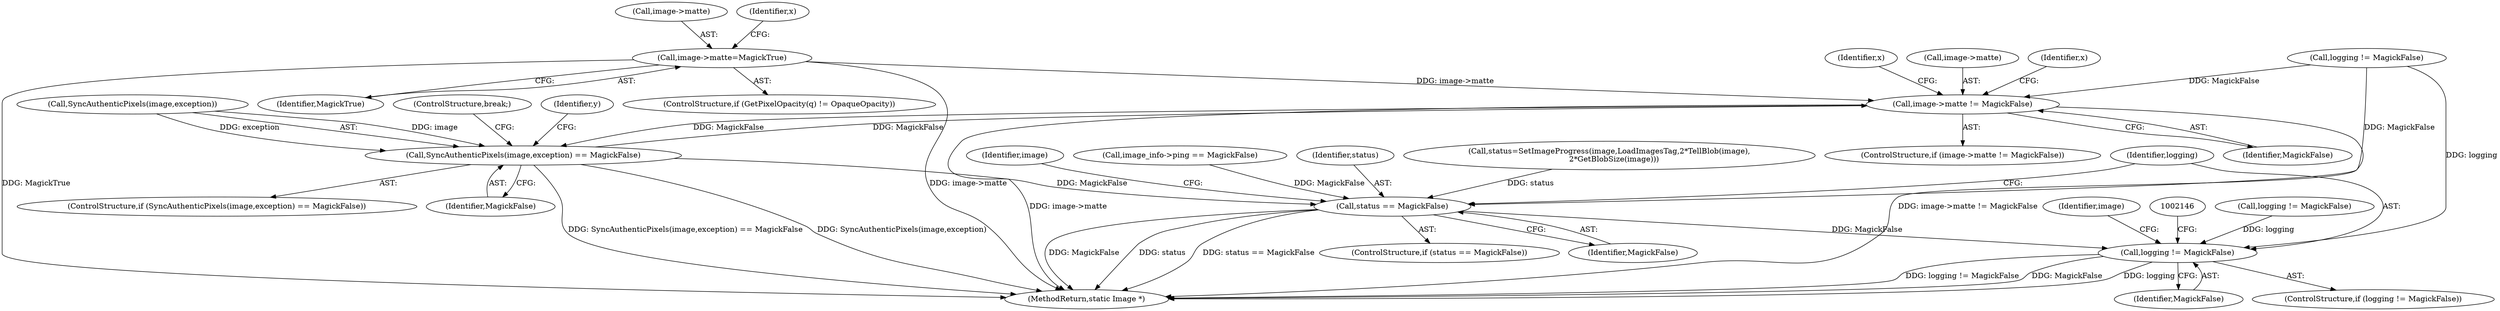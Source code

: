 digraph "0_ImageMagick_72f5c8632bff2daf3c95005f9b4cf2982786b52a@pointer" {
"1001973" [label="(Call,image->matte=MagickTrue)"];
"1001913" [label="(Call,image->matte != MagickFalse)"];
"1001979" [label="(Call,SyncAuthenticPixels(image,exception) == MagickFalse)"];
"1002135" [label="(Call,status == MagickFalse)"];
"1002142" [label="(Call,logging != MagickFalse)"];
"1001946" [label="(Identifier,x)"];
"1001978" [label="(ControlStructure,if (SyncAuthenticPixels(image,exception) == MagickFalse))"];
"1001842" [label="(Call,logging != MagickFalse)"];
"1001977" [label="(Identifier,MagickTrue)"];
"1001968" [label="(ControlStructure,if (GetPixelOpacity(q) != OpaqueOpacity))"];
"1002137" [label="(Identifier,MagickFalse)"];
"1002135" [label="(Call,status == MagickFalse)"];
"1002121" [label="(Call,status=SetImageProgress(image,LoadImagesTag,2*TellBlob(image),\n    2*GetBlobSize(image)))"];
"1001684" [label="(Call,logging != MagickFalse)"];
"1002134" [label="(ControlStructure,if (status == MagickFalse))"];
"1002154" [label="(MethodReturn,static Image *)"];
"1001914" [label="(Call,image->matte)"];
"1002140" [label="(Identifier,image)"];
"1002143" [label="(Identifier,logging)"];
"1001792" [label="(Call,image_info->ping == MagickFalse)"];
"1001920" [label="(Identifier,x)"];
"1002153" [label="(Identifier,image)"];
"1002142" [label="(Call,logging != MagickFalse)"];
"1001912" [label="(ControlStructure,if (image->matte != MagickFalse))"];
"1001885" [label="(Identifier,y)"];
"1001917" [label="(Identifier,MagickFalse)"];
"1001913" [label="(Call,image->matte != MagickFalse)"];
"1001974" [label="(Call,image->matte)"];
"1002136" [label="(Identifier,status)"];
"1001979" [label="(Call,SyncAuthenticPixels(image,exception) == MagickFalse)"];
"1001980" [label="(Call,SyncAuthenticPixels(image,exception))"];
"1002144" [label="(Identifier,MagickFalse)"];
"1001957" [label="(Identifier,x)"];
"1001973" [label="(Call,image->matte=MagickTrue)"];
"1001983" [label="(Identifier,MagickFalse)"];
"1002141" [label="(ControlStructure,if (logging != MagickFalse))"];
"1001984" [label="(ControlStructure,break;)"];
"1001973" -> "1001968"  [label="AST: "];
"1001973" -> "1001977"  [label="CFG: "];
"1001974" -> "1001973"  [label="AST: "];
"1001977" -> "1001973"  [label="AST: "];
"1001957" -> "1001973"  [label="CFG: "];
"1001973" -> "1002154"  [label="DDG: image->matte"];
"1001973" -> "1002154"  [label="DDG: MagickTrue"];
"1001973" -> "1001913"  [label="DDG: image->matte"];
"1001913" -> "1001912"  [label="AST: "];
"1001913" -> "1001917"  [label="CFG: "];
"1001914" -> "1001913"  [label="AST: "];
"1001917" -> "1001913"  [label="AST: "];
"1001920" -> "1001913"  [label="CFG: "];
"1001946" -> "1001913"  [label="CFG: "];
"1001913" -> "1002154"  [label="DDG: image->matte"];
"1001913" -> "1002154"  [label="DDG: image->matte != MagickFalse"];
"1001979" -> "1001913"  [label="DDG: MagickFalse"];
"1001842" -> "1001913"  [label="DDG: MagickFalse"];
"1001913" -> "1001979"  [label="DDG: MagickFalse"];
"1001979" -> "1001978"  [label="AST: "];
"1001979" -> "1001983"  [label="CFG: "];
"1001980" -> "1001979"  [label="AST: "];
"1001983" -> "1001979"  [label="AST: "];
"1001984" -> "1001979"  [label="CFG: "];
"1001885" -> "1001979"  [label="CFG: "];
"1001979" -> "1002154"  [label="DDG: SyncAuthenticPixels(image,exception)"];
"1001979" -> "1002154"  [label="DDG: SyncAuthenticPixels(image,exception) == MagickFalse"];
"1001980" -> "1001979"  [label="DDG: image"];
"1001980" -> "1001979"  [label="DDG: exception"];
"1001979" -> "1002135"  [label="DDG: MagickFalse"];
"1002135" -> "1002134"  [label="AST: "];
"1002135" -> "1002137"  [label="CFG: "];
"1002136" -> "1002135"  [label="AST: "];
"1002137" -> "1002135"  [label="AST: "];
"1002140" -> "1002135"  [label="CFG: "];
"1002143" -> "1002135"  [label="CFG: "];
"1002135" -> "1002154"  [label="DDG: MagickFalse"];
"1002135" -> "1002154"  [label="DDG: status"];
"1002135" -> "1002154"  [label="DDG: status == MagickFalse"];
"1002121" -> "1002135"  [label="DDG: status"];
"1001842" -> "1002135"  [label="DDG: MagickFalse"];
"1001792" -> "1002135"  [label="DDG: MagickFalse"];
"1002135" -> "1002142"  [label="DDG: MagickFalse"];
"1002142" -> "1002141"  [label="AST: "];
"1002142" -> "1002144"  [label="CFG: "];
"1002143" -> "1002142"  [label="AST: "];
"1002144" -> "1002142"  [label="AST: "];
"1002146" -> "1002142"  [label="CFG: "];
"1002153" -> "1002142"  [label="CFG: "];
"1002142" -> "1002154"  [label="DDG: logging != MagickFalse"];
"1002142" -> "1002154"  [label="DDG: MagickFalse"];
"1002142" -> "1002154"  [label="DDG: logging"];
"1001684" -> "1002142"  [label="DDG: logging"];
"1001842" -> "1002142"  [label="DDG: logging"];
}
